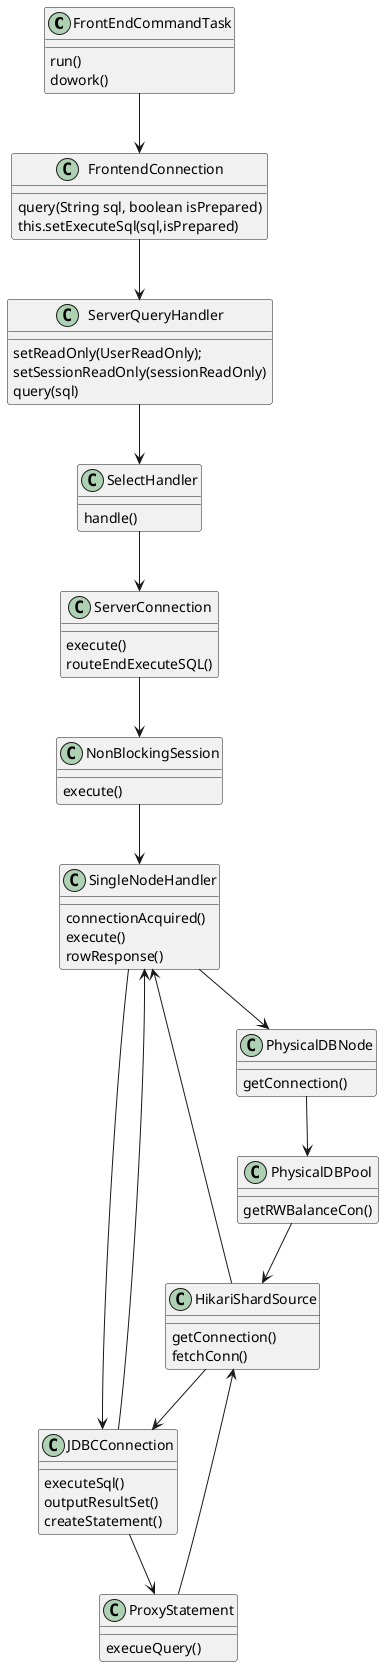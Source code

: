 @startuml
class FrontEndCommandTask{
run()
dowork()
}


class FrontendConnection {
query(String sql, boolean isPrepared)
this.setExecuteSql(sql,isPrepared)
}

class ServerQueryHandler {
setReadOnly(UserReadOnly);
setSessionReadOnly(sessionReadOnly)
query(sql)
}

class SelectHandler{
handle()
}

class ServerConnection
{
execute()
routeEndExecuteSQL()
}



class NonBlockingSession{
execute()
}


class SingleNodeHandler{
connectionAcquired()
execute()
rowResponse()
}

class PhysicalDBNode{
getConnection()
}

class PhysicalDBPool{
getRWBalanceCon()
}


class HikariShardSource{
getConnection()
fetchConn()
}




class JDBCConnection{
executeSql()
outputResultSet()
createStatement()
}


class ProxyStatement{
execueQuery()
}

FrontEndCommandTask-->FrontendConnection
FrontendConnection-->ServerQueryHandler
ServerQueryHandler-->SelectHandler
SelectHandler-->ServerConnection
ServerConnection-->NonBlockingSession
NonBlockingSession-->SingleNodeHandler
PhysicalDBNode-->PhysicalDBPool
PhysicalDBPool-->HikariShardSource
SingleNodeHandler-->PhysicalDBNode
SingleNodeHandler-->JDBCConnection
HikariShardSource-->JDBCConnection
HikariShardSource-->SingleNodeHandler
JDBCConnection-->ProxyStatement
ProxyStatement-->HikariShardSource
JDBCConnection-->SingleNodeHandler



@enduml